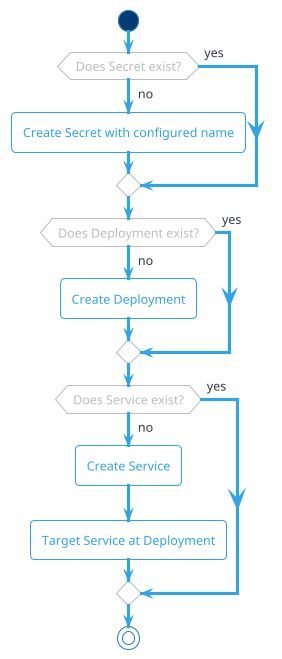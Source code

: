 @startuml
!theme cerulean-outline

start

if (Does Secret exist?) then (no)
    :Create Secret with configured name;
else (yes)
endif

if (Does Deployment exist?) then (no)
    :Create Deployment;
else (yes)
endif

if (Does Service exist?) then (no)
    :Create Service;
    :Target Service at Deployment;
else (yes)
endif

stop

@enduml
